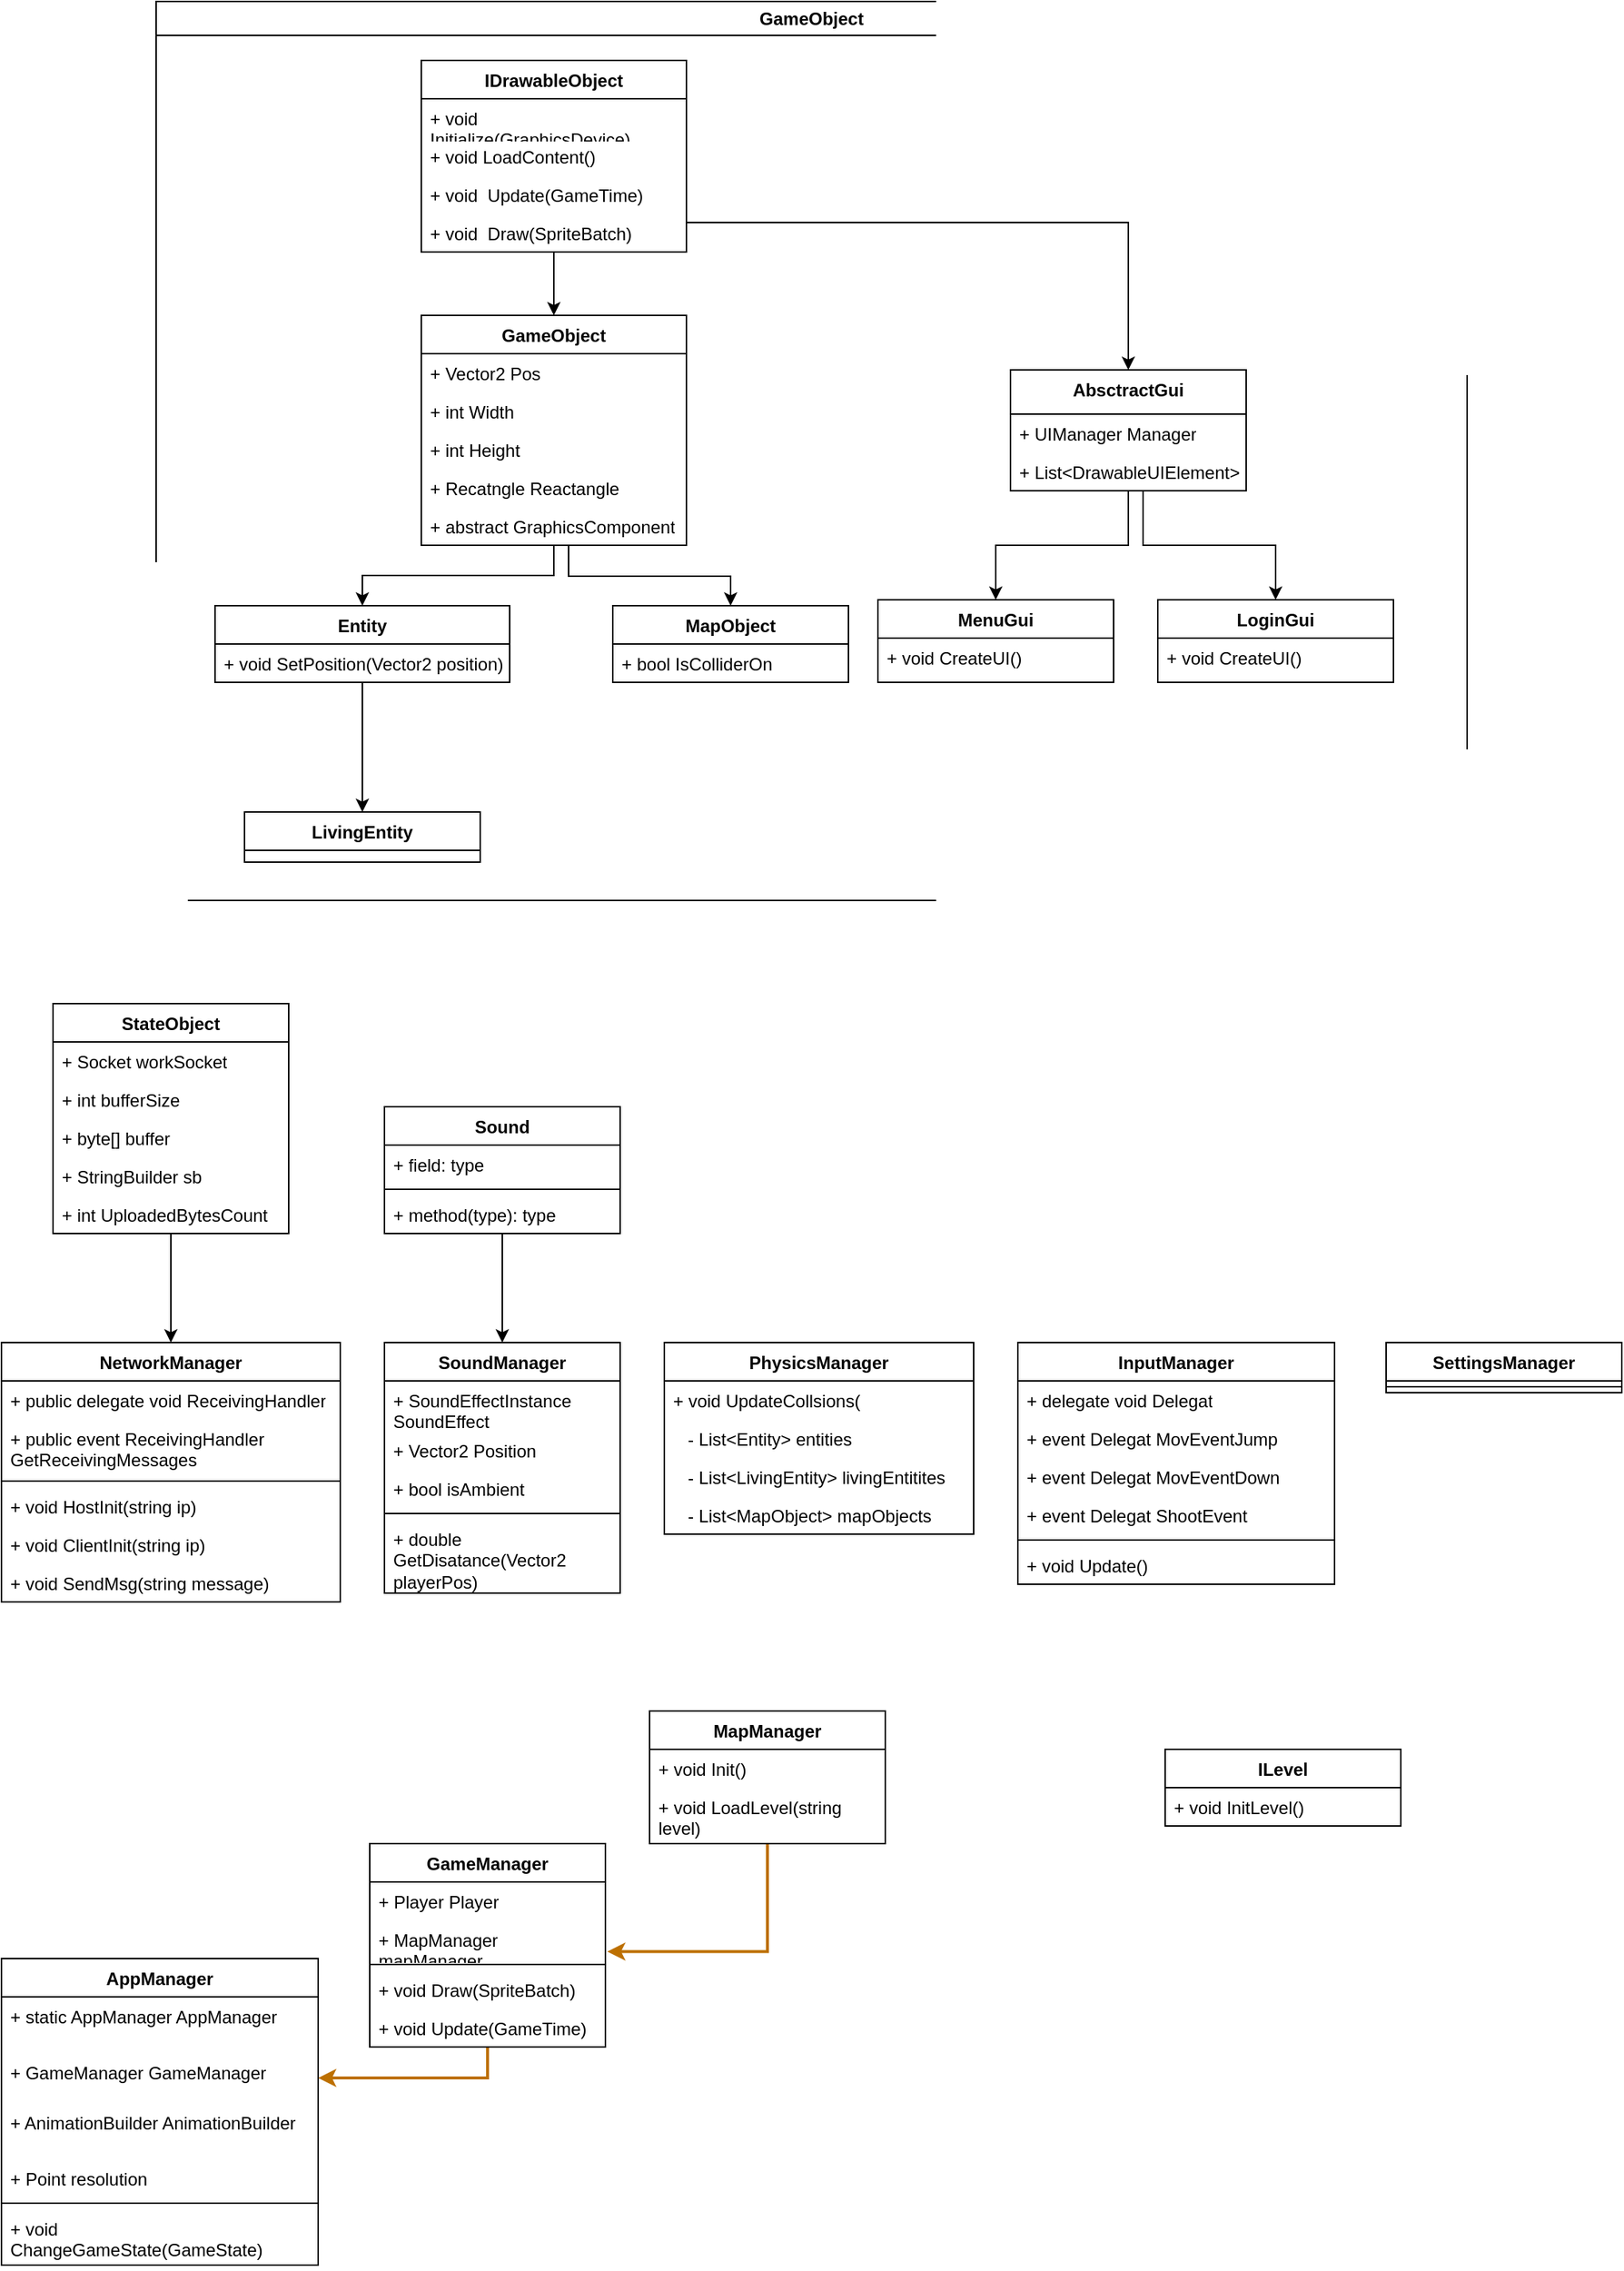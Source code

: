 <mxfile version="21.6.8" type="github">
  <diagram name="Страница — 1" id="98q6O0aFMQCR1bf1YkXJ">
    <mxGraphModel dx="1500" dy="809" grid="1" gridSize="10" guides="1" tooltips="1" connect="1" arrows="1" fold="1" page="1" pageScale="1" pageWidth="1169" pageHeight="1654" math="0" shadow="0">
      <root>
        <mxCell id="0" />
        <mxCell id="1" parent="0" />
        <mxCell id="n8sBWdLB9CzdTx279Akv-58" value="NetworkManager" style="swimlane;fontStyle=1;align=center;verticalAlign=top;childLayout=stackLayout;horizontal=1;startSize=26;horizontalStack=0;resizeParent=1;resizeParentMax=0;resizeLast=0;collapsible=1;marginBottom=0;whiteSpace=wrap;html=1;" parent="1" vertex="1">
          <mxGeometry x="35" y="940" width="230" height="176" as="geometry" />
        </mxCell>
        <mxCell id="n8sBWdLB9CzdTx279Akv-59" value="+ public delegate void ReceivingHandler" style="text;strokeColor=none;fillColor=none;align=left;verticalAlign=top;spacingLeft=4;spacingRight=4;overflow=hidden;rotatable=0;points=[[0,0.5],[1,0.5]];portConstraint=eastwest;whiteSpace=wrap;html=1;" parent="n8sBWdLB9CzdTx279Akv-58" vertex="1">
          <mxGeometry y="26" width="230" height="26" as="geometry" />
        </mxCell>
        <mxCell id="n8sBWdLB9CzdTx279Akv-112" value="+ public event ReceivingHandler GetReceivingMessages" style="text;strokeColor=none;fillColor=none;align=left;verticalAlign=top;spacingLeft=4;spacingRight=4;overflow=hidden;rotatable=0;points=[[0,0.5],[1,0.5]];portConstraint=eastwest;whiteSpace=wrap;html=1;" parent="n8sBWdLB9CzdTx279Akv-58" vertex="1">
          <mxGeometry y="52" width="230" height="38" as="geometry" />
        </mxCell>
        <mxCell id="n8sBWdLB9CzdTx279Akv-60" value="" style="line;strokeWidth=1;fillColor=none;align=left;verticalAlign=middle;spacingTop=-1;spacingLeft=3;spacingRight=3;rotatable=0;labelPosition=right;points=[];portConstraint=eastwest;strokeColor=inherit;" parent="n8sBWdLB9CzdTx279Akv-58" vertex="1">
          <mxGeometry y="90" width="230" height="8" as="geometry" />
        </mxCell>
        <mxCell id="n8sBWdLB9CzdTx279Akv-113" value="+ void HostInit(string ip)" style="text;strokeColor=none;fillColor=none;align=left;verticalAlign=top;spacingLeft=4;spacingRight=4;overflow=hidden;rotatable=0;points=[[0,0.5],[1,0.5]];portConstraint=eastwest;whiteSpace=wrap;html=1;" parent="n8sBWdLB9CzdTx279Akv-58" vertex="1">
          <mxGeometry y="98" width="230" height="26" as="geometry" />
        </mxCell>
        <mxCell id="n8sBWdLB9CzdTx279Akv-114" value="+ void ClientInit(string ip)" style="text;strokeColor=none;fillColor=none;align=left;verticalAlign=top;spacingLeft=4;spacingRight=4;overflow=hidden;rotatable=0;points=[[0,0.5],[1,0.5]];portConstraint=eastwest;whiteSpace=wrap;html=1;" parent="n8sBWdLB9CzdTx279Akv-58" vertex="1">
          <mxGeometry y="124" width="230" height="26" as="geometry" />
        </mxCell>
        <mxCell id="n8sBWdLB9CzdTx279Akv-115" value="+ void SendMsg(string message)" style="text;strokeColor=none;fillColor=none;align=left;verticalAlign=top;spacingLeft=4;spacingRight=4;overflow=hidden;rotatable=0;points=[[0,0.5],[1,0.5]];portConstraint=eastwest;whiteSpace=wrap;html=1;" parent="n8sBWdLB9CzdTx279Akv-58" vertex="1">
          <mxGeometry y="150" width="230" height="26" as="geometry" />
        </mxCell>
        <mxCell id="n8sBWdLB9CzdTx279Akv-175" style="edgeStyle=orthogonalEdgeStyle;rounded=0;orthogonalLoop=1;jettySize=auto;html=1;entryX=0.5;entryY=0;entryDx=0;entryDy=0;" parent="1" source="n8sBWdLB9CzdTx279Akv-62" target="n8sBWdLB9CzdTx279Akv-58" edge="1">
          <mxGeometry relative="1" as="geometry" />
        </mxCell>
        <mxCell id="n8sBWdLB9CzdTx279Akv-62" value="StateObject" style="swimlane;fontStyle=1;align=center;verticalAlign=top;childLayout=stackLayout;horizontal=1;startSize=26;horizontalStack=0;resizeParent=1;resizeParentMax=0;resizeLast=0;collapsible=1;marginBottom=0;whiteSpace=wrap;html=1;" parent="1" vertex="1">
          <mxGeometry x="70" y="710" width="160" height="156" as="geometry" />
        </mxCell>
        <mxCell id="n8sBWdLB9CzdTx279Akv-63" value="+ Socket workSocket" style="text;strokeColor=none;fillColor=none;align=left;verticalAlign=top;spacingLeft=4;spacingRight=4;overflow=hidden;rotatable=0;points=[[0,0.5],[1,0.5]];portConstraint=eastwest;whiteSpace=wrap;html=1;" parent="n8sBWdLB9CzdTx279Akv-62" vertex="1">
          <mxGeometry y="26" width="160" height="26" as="geometry" />
        </mxCell>
        <mxCell id="n8sBWdLB9CzdTx279Akv-166" value="+ int bufferSize" style="text;strokeColor=none;fillColor=none;align=left;verticalAlign=top;spacingLeft=4;spacingRight=4;overflow=hidden;rotatable=0;points=[[0,0.5],[1,0.5]];portConstraint=eastwest;whiteSpace=wrap;html=1;" parent="n8sBWdLB9CzdTx279Akv-62" vertex="1">
          <mxGeometry y="52" width="160" height="26" as="geometry" />
        </mxCell>
        <mxCell id="n8sBWdLB9CzdTx279Akv-167" value="+ byte[] buffer" style="text;strokeColor=none;fillColor=none;align=left;verticalAlign=top;spacingLeft=4;spacingRight=4;overflow=hidden;rotatable=0;points=[[0,0.5],[1,0.5]];portConstraint=eastwest;whiteSpace=wrap;html=1;" parent="n8sBWdLB9CzdTx279Akv-62" vertex="1">
          <mxGeometry y="78" width="160" height="26" as="geometry" />
        </mxCell>
        <mxCell id="n8sBWdLB9CzdTx279Akv-168" value="+ StringBuilder sb" style="text;strokeColor=none;fillColor=none;align=left;verticalAlign=top;spacingLeft=4;spacingRight=4;overflow=hidden;rotatable=0;points=[[0,0.5],[1,0.5]];portConstraint=eastwest;whiteSpace=wrap;html=1;" parent="n8sBWdLB9CzdTx279Akv-62" vertex="1">
          <mxGeometry y="104" width="160" height="26" as="geometry" />
        </mxCell>
        <mxCell id="n8sBWdLB9CzdTx279Akv-169" value="+ int UploadedBytesCount" style="text;strokeColor=none;fillColor=none;align=left;verticalAlign=top;spacingLeft=4;spacingRight=4;overflow=hidden;rotatable=0;points=[[0,0.5],[1,0.5]];portConstraint=eastwest;whiteSpace=wrap;html=1;" parent="n8sBWdLB9CzdTx279Akv-62" vertex="1">
          <mxGeometry y="130" width="160" height="26" as="geometry" />
        </mxCell>
        <mxCell id="n8sBWdLB9CzdTx279Akv-180" style="edgeStyle=orthogonalEdgeStyle;rounded=0;orthogonalLoop=1;jettySize=auto;html=1;entryX=0.5;entryY=0;entryDx=0;entryDy=0;" parent="1" source="n8sBWdLB9CzdTx279Akv-54" target="n8sBWdLB9CzdTx279Akv-50" edge="1">
          <mxGeometry relative="1" as="geometry" />
        </mxCell>
        <mxCell id="n8sBWdLB9CzdTx279Akv-54" value="Sound" style="swimlane;fontStyle=1;align=center;verticalAlign=top;childLayout=stackLayout;horizontal=1;startSize=26;horizontalStack=0;resizeParent=1;resizeParentMax=0;resizeLast=0;collapsible=1;marginBottom=0;whiteSpace=wrap;html=1;" parent="1" vertex="1">
          <mxGeometry x="295" y="780" width="160" height="86" as="geometry" />
        </mxCell>
        <mxCell id="n8sBWdLB9CzdTx279Akv-55" value="+ field: type" style="text;strokeColor=none;fillColor=none;align=left;verticalAlign=top;spacingLeft=4;spacingRight=4;overflow=hidden;rotatable=0;points=[[0,0.5],[1,0.5]];portConstraint=eastwest;whiteSpace=wrap;html=1;" parent="n8sBWdLB9CzdTx279Akv-54" vertex="1">
          <mxGeometry y="26" width="160" height="26" as="geometry" />
        </mxCell>
        <mxCell id="n8sBWdLB9CzdTx279Akv-56" value="" style="line;strokeWidth=1;fillColor=none;align=left;verticalAlign=middle;spacingTop=-1;spacingLeft=3;spacingRight=3;rotatable=0;labelPosition=right;points=[];portConstraint=eastwest;strokeColor=inherit;" parent="n8sBWdLB9CzdTx279Akv-54" vertex="1">
          <mxGeometry y="52" width="160" height="8" as="geometry" />
        </mxCell>
        <mxCell id="n8sBWdLB9CzdTx279Akv-57" value="+ method(type): type" style="text;strokeColor=none;fillColor=none;align=left;verticalAlign=top;spacingLeft=4;spacingRight=4;overflow=hidden;rotatable=0;points=[[0,0.5],[1,0.5]];portConstraint=eastwest;whiteSpace=wrap;html=1;" parent="n8sBWdLB9CzdTx279Akv-54" vertex="1">
          <mxGeometry y="60" width="160" height="26" as="geometry" />
        </mxCell>
        <mxCell id="n8sBWdLB9CzdTx279Akv-66" value="&lt;div&gt;InputManager&lt;/div&gt;&lt;div&gt;&lt;br&gt;&lt;/div&gt;" style="swimlane;fontStyle=1;align=center;verticalAlign=top;childLayout=stackLayout;horizontal=1;startSize=26;horizontalStack=0;resizeParent=1;resizeParentMax=0;resizeLast=0;collapsible=1;marginBottom=0;whiteSpace=wrap;html=1;" parent="1" vertex="1">
          <mxGeometry x="725" y="940" width="215" height="164" as="geometry" />
        </mxCell>
        <mxCell id="n8sBWdLB9CzdTx279Akv-67" value="+ delegate void Delegat" style="text;strokeColor=none;fillColor=none;align=left;verticalAlign=top;spacingLeft=4;spacingRight=4;overflow=hidden;rotatable=0;points=[[0,0.5],[1,0.5]];portConstraint=eastwest;whiteSpace=wrap;html=1;" parent="n8sBWdLB9CzdTx279Akv-66" vertex="1">
          <mxGeometry y="26" width="215" height="26" as="geometry" />
        </mxCell>
        <mxCell id="n8sBWdLB9CzdTx279Akv-103" value="+ event Delegat MovEventJump" style="text;strokeColor=none;fillColor=none;align=left;verticalAlign=top;spacingLeft=4;spacingRight=4;overflow=hidden;rotatable=0;points=[[0,0.5],[1,0.5]];portConstraint=eastwest;whiteSpace=wrap;html=1;" parent="n8sBWdLB9CzdTx279Akv-66" vertex="1">
          <mxGeometry y="52" width="215" height="26" as="geometry" />
        </mxCell>
        <mxCell id="n8sBWdLB9CzdTx279Akv-108" value="+ event Delegat MovEventDown" style="text;strokeColor=none;fillColor=none;align=left;verticalAlign=top;spacingLeft=4;spacingRight=4;overflow=hidden;rotatable=0;points=[[0,0.5],[1,0.5]];portConstraint=eastwest;whiteSpace=wrap;html=1;" parent="n8sBWdLB9CzdTx279Akv-66" vertex="1">
          <mxGeometry y="78" width="215" height="26" as="geometry" />
        </mxCell>
        <mxCell id="n8sBWdLB9CzdTx279Akv-109" value="+ event Delegat ShootEvent" style="text;strokeColor=none;fillColor=none;align=left;verticalAlign=top;spacingLeft=4;spacingRight=4;overflow=hidden;rotatable=0;points=[[0,0.5],[1,0.5]];portConstraint=eastwest;whiteSpace=wrap;html=1;" parent="n8sBWdLB9CzdTx279Akv-66" vertex="1">
          <mxGeometry y="104" width="215" height="26" as="geometry" />
        </mxCell>
        <mxCell id="n8sBWdLB9CzdTx279Akv-68" value="" style="line;strokeWidth=1;fillColor=none;align=left;verticalAlign=middle;spacingTop=-1;spacingLeft=3;spacingRight=3;rotatable=0;labelPosition=right;points=[];portConstraint=eastwest;strokeColor=inherit;" parent="n8sBWdLB9CzdTx279Akv-66" vertex="1">
          <mxGeometry y="130" width="215" height="8" as="geometry" />
        </mxCell>
        <mxCell id="n8sBWdLB9CzdTx279Akv-110" value="+ void Update()" style="text;strokeColor=none;fillColor=none;align=left;verticalAlign=top;spacingLeft=4;spacingRight=4;overflow=hidden;rotatable=0;points=[[0,0.5],[1,0.5]];portConstraint=eastwest;whiteSpace=wrap;html=1;" parent="n8sBWdLB9CzdTx279Akv-66" vertex="1">
          <mxGeometry y="138" width="215" height="26" as="geometry" />
        </mxCell>
        <mxCell id="n8sBWdLB9CzdTx279Akv-34" value="AppManager" style="swimlane;fontStyle=1;align=center;verticalAlign=top;childLayout=stackLayout;horizontal=1;startSize=26;horizontalStack=0;resizeParent=1;resizeParentMax=0;resizeLast=0;collapsible=1;marginBottom=0;whiteSpace=wrap;html=1;" parent="1" vertex="1">
          <mxGeometry x="35" y="1358" width="215" height="208" as="geometry" />
        </mxCell>
        <mxCell id="n8sBWdLB9CzdTx279Akv-176" value="+ static AppManager AppManager" style="text;strokeColor=none;fillColor=none;align=left;verticalAlign=top;spacingLeft=4;spacingRight=4;overflow=hidden;rotatable=0;points=[[0,0.5],[1,0.5]];portConstraint=eastwest;whiteSpace=wrap;html=1;" parent="n8sBWdLB9CzdTx279Akv-34" vertex="1">
          <mxGeometry y="26" width="215" height="38" as="geometry" />
        </mxCell>
        <mxCell id="n8sBWdLB9CzdTx279Akv-117" value="+ GameManager GameManager" style="text;strokeColor=none;fillColor=none;align=left;verticalAlign=top;spacingLeft=4;spacingRight=4;overflow=hidden;rotatable=0;points=[[0,0.5],[1,0.5]];portConstraint=eastwest;whiteSpace=wrap;html=1;" parent="n8sBWdLB9CzdTx279Akv-34" vertex="1">
          <mxGeometry y="64" width="215" height="34" as="geometry" />
        </mxCell>
        <mxCell id="n8sBWdLB9CzdTx279Akv-122" value="+ AnimationBuilder AnimationBuilder" style="text;strokeColor=none;fillColor=none;align=left;verticalAlign=top;spacingLeft=4;spacingRight=4;overflow=hidden;rotatable=0;points=[[0,0.5],[1,0.5]];portConstraint=eastwest;whiteSpace=wrap;html=1;" parent="n8sBWdLB9CzdTx279Akv-34" vertex="1">
          <mxGeometry y="98" width="215" height="38" as="geometry" />
        </mxCell>
        <mxCell id="n8sBWdLB9CzdTx279Akv-35" value="+ Point resolution" style="text;strokeColor=none;fillColor=none;align=left;verticalAlign=top;spacingLeft=4;spacingRight=4;overflow=hidden;rotatable=0;points=[[0,0.5],[1,0.5]];portConstraint=eastwest;whiteSpace=wrap;html=1;" parent="n8sBWdLB9CzdTx279Akv-34" vertex="1">
          <mxGeometry y="136" width="215" height="26" as="geometry" />
        </mxCell>
        <mxCell id="n8sBWdLB9CzdTx279Akv-36" value="" style="line;strokeWidth=1;fillColor=none;align=left;verticalAlign=middle;spacingTop=-1;spacingLeft=3;spacingRight=3;rotatable=0;labelPosition=right;points=[];portConstraint=eastwest;strokeColor=inherit;" parent="n8sBWdLB9CzdTx279Akv-34" vertex="1">
          <mxGeometry y="162" width="215" height="8" as="geometry" />
        </mxCell>
        <mxCell id="n8sBWdLB9CzdTx279Akv-123" value="+ void ChangeGameState(GameState)" style="text;strokeColor=none;fillColor=none;align=left;verticalAlign=top;spacingLeft=4;spacingRight=4;overflow=hidden;rotatable=0;points=[[0,0.5],[1,0.5]];portConstraint=eastwest;whiteSpace=wrap;html=1;" parent="n8sBWdLB9CzdTx279Akv-34" vertex="1">
          <mxGeometry y="170" width="215" height="38" as="geometry" />
        </mxCell>
        <mxCell id="n8sBWdLB9CzdTx279Akv-181" style="edgeStyle=orthogonalEdgeStyle;rounded=0;orthogonalLoop=1;jettySize=auto;html=1;fillColor=#f0a30a;strokeColor=#BD7000;strokeWidth=2;" parent="1" source="n8sBWdLB9CzdTx279Akv-38" target="n8sBWdLB9CzdTx279Akv-117" edge="1">
          <mxGeometry relative="1" as="geometry" />
        </mxCell>
        <mxCell id="n8sBWdLB9CzdTx279Akv-38" value="GameManager" style="swimlane;fontStyle=1;align=center;verticalAlign=top;childLayout=stackLayout;horizontal=1;startSize=26;horizontalStack=0;resizeParent=1;resizeParentMax=0;resizeLast=0;collapsible=1;marginBottom=0;whiteSpace=wrap;html=1;" parent="1" vertex="1">
          <mxGeometry x="285" y="1280" width="160" height="138" as="geometry" />
        </mxCell>
        <mxCell id="n8sBWdLB9CzdTx279Akv-41" value="+ Player Player" style="text;strokeColor=none;fillColor=none;align=left;verticalAlign=top;spacingLeft=4;spacingRight=4;overflow=hidden;rotatable=0;points=[[0,0.5],[1,0.5]];portConstraint=eastwest;whiteSpace=wrap;html=1;" parent="n8sBWdLB9CzdTx279Akv-38" vertex="1">
          <mxGeometry y="26" width="160" height="26" as="geometry" />
        </mxCell>
        <mxCell id="n8sBWdLB9CzdTx279Akv-39" value="+ MapManager mapManager" style="text;strokeColor=none;fillColor=none;align=left;verticalAlign=top;spacingLeft=4;spacingRight=4;overflow=hidden;rotatable=0;points=[[0,0.5],[1,0.5]];portConstraint=eastwest;whiteSpace=wrap;html=1;" parent="n8sBWdLB9CzdTx279Akv-38" vertex="1">
          <mxGeometry y="52" width="160" height="26" as="geometry" />
        </mxCell>
        <mxCell id="n8sBWdLB9CzdTx279Akv-40" value="" style="line;strokeWidth=1;fillColor=none;align=left;verticalAlign=middle;spacingTop=-1;spacingLeft=3;spacingRight=3;rotatable=0;labelPosition=right;points=[];portConstraint=eastwest;strokeColor=inherit;" parent="n8sBWdLB9CzdTx279Akv-38" vertex="1">
          <mxGeometry y="78" width="160" height="8" as="geometry" />
        </mxCell>
        <mxCell id="n8sBWdLB9CzdTx279Akv-129" value="+ void Draw(SpriteBatch)" style="text;strokeColor=none;fillColor=none;align=left;verticalAlign=top;spacingLeft=4;spacingRight=4;overflow=hidden;rotatable=0;points=[[0,0.5],[1,0.5]];portConstraint=eastwest;whiteSpace=wrap;html=1;" parent="n8sBWdLB9CzdTx279Akv-38" vertex="1">
          <mxGeometry y="86" width="160" height="26" as="geometry" />
        </mxCell>
        <mxCell id="n8sBWdLB9CzdTx279Akv-135" value="+ void Update(GameTime)" style="text;strokeColor=none;fillColor=none;align=left;verticalAlign=top;spacingLeft=4;spacingRight=4;overflow=hidden;rotatable=0;points=[[0,0.5],[1,0.5]];portConstraint=eastwest;whiteSpace=wrap;html=1;" parent="n8sBWdLB9CzdTx279Akv-38" vertex="1">
          <mxGeometry y="112" width="160" height="26" as="geometry" />
        </mxCell>
        <mxCell id="n8sBWdLB9CzdTx279Akv-182" style="edgeStyle=orthogonalEdgeStyle;rounded=0;orthogonalLoop=1;jettySize=auto;html=1;entryX=1.008;entryY=0.816;entryDx=0;entryDy=0;entryPerimeter=0;strokeWidth=2;fillColor=#f0a30a;strokeColor=#BD7000;" parent="1" source="n8sBWdLB9CzdTx279Akv-42" target="n8sBWdLB9CzdTx279Akv-39" edge="1">
          <mxGeometry relative="1" as="geometry" />
        </mxCell>
        <mxCell id="n8sBWdLB9CzdTx279Akv-42" value="MapManager" style="swimlane;fontStyle=1;align=center;verticalAlign=top;childLayout=stackLayout;horizontal=1;startSize=26;horizontalStack=0;resizeParent=1;resizeParentMax=0;resizeLast=0;collapsible=1;marginBottom=0;whiteSpace=wrap;html=1;" parent="1" vertex="1">
          <mxGeometry x="475" y="1190" width="160" height="90" as="geometry" />
        </mxCell>
        <mxCell id="n8sBWdLB9CzdTx279Akv-45" value="+ void Init()" style="text;strokeColor=none;fillColor=none;align=left;verticalAlign=top;spacingLeft=4;spacingRight=4;overflow=hidden;rotatable=0;points=[[0,0.5],[1,0.5]];portConstraint=eastwest;whiteSpace=wrap;html=1;" parent="n8sBWdLB9CzdTx279Akv-42" vertex="1">
          <mxGeometry y="26" width="160" height="26" as="geometry" />
        </mxCell>
        <mxCell id="n8sBWdLB9CzdTx279Akv-139" value="+ void LoadLevel(string level)" style="text;strokeColor=none;fillColor=none;align=left;verticalAlign=top;spacingLeft=4;spacingRight=4;overflow=hidden;rotatable=0;points=[[0,0.5],[1,0.5]];portConstraint=eastwest;whiteSpace=wrap;html=1;" parent="n8sBWdLB9CzdTx279Akv-42" vertex="1">
          <mxGeometry y="52" width="160" height="38" as="geometry" />
        </mxCell>
        <mxCell id="n8sBWdLB9CzdTx279Akv-46" value="&lt;div&gt;PhysicsManager&lt;br&gt;&lt;/div&gt;" style="swimlane;fontStyle=1;align=center;verticalAlign=top;childLayout=stackLayout;horizontal=1;startSize=26;horizontalStack=0;resizeParent=1;resizeParentMax=0;resizeLast=0;collapsible=1;marginBottom=0;whiteSpace=wrap;html=1;" parent="1" vertex="1">
          <mxGeometry x="485" y="940" width="210" height="130" as="geometry" />
        </mxCell>
        <mxCell id="n8sBWdLB9CzdTx279Akv-47" value="&lt;div&gt;+ void UpdateCollsions(&lt;/div&gt;" style="text;strokeColor=none;fillColor=none;align=left;verticalAlign=top;spacingLeft=4;spacingRight=4;overflow=hidden;rotatable=0;points=[[0,0.5],[1,0.5]];portConstraint=eastwest;whiteSpace=wrap;html=1;" parent="n8sBWdLB9CzdTx279Akv-46" vertex="1">
          <mxGeometry y="26" width="210" height="26" as="geometry" />
        </mxCell>
        <mxCell id="n8sBWdLB9CzdTx279Akv-153" value="&amp;nbsp;&amp;nbsp; - List&amp;lt;Entity&amp;gt; entities" style="text;strokeColor=none;fillColor=none;align=left;verticalAlign=top;spacingLeft=4;spacingRight=4;overflow=hidden;rotatable=0;points=[[0,0.5],[1,0.5]];portConstraint=eastwest;whiteSpace=wrap;html=1;" parent="n8sBWdLB9CzdTx279Akv-46" vertex="1">
          <mxGeometry y="52" width="210" height="26" as="geometry" />
        </mxCell>
        <mxCell id="n8sBWdLB9CzdTx279Akv-157" value="&amp;nbsp;&amp;nbsp; - List&amp;lt;LivingEntity&amp;gt; livingEntitites" style="text;strokeColor=none;fillColor=none;align=left;verticalAlign=top;spacingLeft=4;spacingRight=4;overflow=hidden;rotatable=0;points=[[0,0.5],[1,0.5]];portConstraint=eastwest;whiteSpace=wrap;html=1;" parent="n8sBWdLB9CzdTx279Akv-46" vertex="1">
          <mxGeometry y="78" width="210" height="26" as="geometry" />
        </mxCell>
        <mxCell id="n8sBWdLB9CzdTx279Akv-158" value="&amp;nbsp;&amp;nbsp; - List&amp;lt;MapObject&amp;gt; mapObjects" style="text;strokeColor=none;fillColor=none;align=left;verticalAlign=top;spacingLeft=4;spacingRight=4;overflow=hidden;rotatable=0;points=[[0,0.5],[1,0.5]];portConstraint=eastwest;whiteSpace=wrap;html=1;" parent="n8sBWdLB9CzdTx279Akv-46" vertex="1">
          <mxGeometry y="104" width="210" height="26" as="geometry" />
        </mxCell>
        <mxCell id="n8sBWdLB9CzdTx279Akv-159" value="SettingsManager" style="swimlane;fontStyle=1;align=center;verticalAlign=top;childLayout=stackLayout;horizontal=1;startSize=26;horizontalStack=0;resizeParent=1;resizeParentMax=0;resizeLast=0;collapsible=1;marginBottom=0;whiteSpace=wrap;html=1;" parent="1" vertex="1">
          <mxGeometry x="975" y="940" width="160" height="34" as="geometry" />
        </mxCell>
        <mxCell id="n8sBWdLB9CzdTx279Akv-161" value="" style="line;strokeWidth=1;fillColor=none;align=left;verticalAlign=middle;spacingTop=-1;spacingLeft=3;spacingRight=3;rotatable=0;labelPosition=right;points=[];portConstraint=eastwest;strokeColor=inherit;" parent="n8sBWdLB9CzdTx279Akv-159" vertex="1">
          <mxGeometry y="26" width="160" height="8" as="geometry" />
        </mxCell>
        <mxCell id="n8sBWdLB9CzdTx279Akv-50" value="SoundManager" style="swimlane;fontStyle=1;align=center;verticalAlign=top;childLayout=stackLayout;horizontal=1;startSize=26;horizontalStack=0;resizeParent=1;resizeParentMax=0;resizeLast=0;collapsible=1;marginBottom=0;whiteSpace=wrap;html=1;" parent="1" vertex="1">
          <mxGeometry x="295" y="940" width="160" height="170" as="geometry" />
        </mxCell>
        <mxCell id="n8sBWdLB9CzdTx279Akv-51" value="+ SoundEffectInstance SoundEffect" style="text;strokeColor=none;fillColor=none;align=left;verticalAlign=top;spacingLeft=4;spacingRight=4;overflow=hidden;rotatable=0;points=[[0,0.5],[1,0.5]];portConstraint=eastwest;whiteSpace=wrap;html=1;" parent="n8sBWdLB9CzdTx279Akv-50" vertex="1">
          <mxGeometry y="26" width="160" height="34" as="geometry" />
        </mxCell>
        <mxCell id="n8sBWdLB9CzdTx279Akv-53" value="+ Vector2 Position" style="text;strokeColor=none;fillColor=none;align=left;verticalAlign=top;spacingLeft=4;spacingRight=4;overflow=hidden;rotatable=0;points=[[0,0.5],[1,0.5]];portConstraint=eastwest;whiteSpace=wrap;html=1;" parent="n8sBWdLB9CzdTx279Akv-50" vertex="1">
          <mxGeometry y="60" width="160" height="26" as="geometry" />
        </mxCell>
        <mxCell id="n8sBWdLB9CzdTx279Akv-163" value="+ bool isAmbient" style="text;strokeColor=none;fillColor=none;align=left;verticalAlign=top;spacingLeft=4;spacingRight=4;overflow=hidden;rotatable=0;points=[[0,0.5],[1,0.5]];portConstraint=eastwest;whiteSpace=wrap;html=1;" parent="n8sBWdLB9CzdTx279Akv-50" vertex="1">
          <mxGeometry y="86" width="160" height="26" as="geometry" />
        </mxCell>
        <mxCell id="n8sBWdLB9CzdTx279Akv-52" value="" style="line;strokeWidth=1;fillColor=none;align=left;verticalAlign=middle;spacingTop=-1;spacingLeft=3;spacingRight=3;rotatable=0;labelPosition=right;points=[];portConstraint=eastwest;strokeColor=inherit;" parent="n8sBWdLB9CzdTx279Akv-50" vertex="1">
          <mxGeometry y="112" width="160" height="8" as="geometry" />
        </mxCell>
        <mxCell id="n8sBWdLB9CzdTx279Akv-164" value="+ double GetDisatance(Vector2 playerPos)" style="text;strokeColor=none;fillColor=none;align=left;verticalAlign=top;spacingLeft=4;spacingRight=4;overflow=hidden;rotatable=0;points=[[0,0.5],[1,0.5]];portConstraint=eastwest;whiteSpace=wrap;html=1;" parent="n8sBWdLB9CzdTx279Akv-50" vertex="1">
          <mxGeometry y="120" width="160" height="50" as="geometry" />
        </mxCell>
        <mxCell id="V0OTZniMrJclzjrh9o6q-1" value="ILevel" style="swimlane;fontStyle=1;align=center;verticalAlign=top;childLayout=stackLayout;horizontal=1;startSize=26;horizontalStack=0;resizeParent=1;resizeParentMax=0;resizeLast=0;collapsible=1;marginBottom=0;whiteSpace=wrap;html=1;" vertex="1" parent="1">
          <mxGeometry x="825" y="1216" width="160" height="52" as="geometry" />
        </mxCell>
        <mxCell id="V0OTZniMrJclzjrh9o6q-4" value="+ void InitLevel()" style="text;strokeColor=none;fillColor=none;align=left;verticalAlign=top;spacingLeft=4;spacingRight=4;overflow=hidden;rotatable=0;points=[[0,0.5],[1,0.5]];portConstraint=eastwest;whiteSpace=wrap;html=1;" vertex="1" parent="V0OTZniMrJclzjrh9o6q-1">
          <mxGeometry y="26" width="160" height="26" as="geometry" />
        </mxCell>
        <mxCell id="V0OTZniMrJclzjrh9o6q-5" value="GameObject" style="swimlane;whiteSpace=wrap;html=1;" vertex="1" parent="1">
          <mxGeometry x="140" y="30" width="890" height="610" as="geometry" />
        </mxCell>
        <mxCell id="n8sBWdLB9CzdTx279Akv-1" value="GameObject" style="swimlane;fontStyle=1;align=center;verticalAlign=top;childLayout=stackLayout;horizontal=1;startSize=26;horizontalStack=0;resizeParent=1;resizeParentMax=0;resizeLast=0;collapsible=1;marginBottom=0;whiteSpace=wrap;html=1;" parent="V0OTZniMrJclzjrh9o6q-5" vertex="1">
          <mxGeometry x="180" y="213" width="180" height="156" as="geometry" />
        </mxCell>
        <mxCell id="n8sBWdLB9CzdTx279Akv-2" value="+ Vector2 Pos" style="text;strokeColor=none;fillColor=none;align=left;verticalAlign=top;spacingLeft=4;spacingRight=4;overflow=hidden;rotatable=0;points=[[0,0.5],[1,0.5]];portConstraint=eastwest;whiteSpace=wrap;html=1;" parent="n8sBWdLB9CzdTx279Akv-1" vertex="1">
          <mxGeometry y="26" width="180" height="26" as="geometry" />
        </mxCell>
        <mxCell id="n8sBWdLB9CzdTx279Akv-95" value="+ int Width" style="text;strokeColor=none;fillColor=none;align=left;verticalAlign=top;spacingLeft=4;spacingRight=4;overflow=hidden;rotatable=0;points=[[0,0.5],[1,0.5]];portConstraint=eastwest;whiteSpace=wrap;html=1;" parent="n8sBWdLB9CzdTx279Akv-1" vertex="1">
          <mxGeometry y="52" width="180" height="26" as="geometry" />
        </mxCell>
        <mxCell id="n8sBWdLB9CzdTx279Akv-96" value="+ int Height" style="text;strokeColor=none;fillColor=none;align=left;verticalAlign=top;spacingLeft=4;spacingRight=4;overflow=hidden;rotatable=0;points=[[0,0.5],[1,0.5]];portConstraint=eastwest;whiteSpace=wrap;html=1;" parent="n8sBWdLB9CzdTx279Akv-1" vertex="1">
          <mxGeometry y="78" width="180" height="26" as="geometry" />
        </mxCell>
        <mxCell id="n8sBWdLB9CzdTx279Akv-97" value="+ Recatngle Reactangle" style="text;strokeColor=none;fillColor=none;align=left;verticalAlign=top;spacingLeft=4;spacingRight=4;overflow=hidden;rotatable=0;points=[[0,0.5],[1,0.5]];portConstraint=eastwest;whiteSpace=wrap;html=1;" parent="n8sBWdLB9CzdTx279Akv-1" vertex="1">
          <mxGeometry y="104" width="180" height="26" as="geometry" />
        </mxCell>
        <mxCell id="n8sBWdLB9CzdTx279Akv-98" value="+ abstract GraphicsComponent" style="text;strokeColor=none;fillColor=none;align=left;verticalAlign=top;spacingLeft=4;spacingRight=4;overflow=hidden;rotatable=0;points=[[0,0.5],[1,0.5]];portConstraint=eastwest;whiteSpace=wrap;html=1;" parent="n8sBWdLB9CzdTx279Akv-1" vertex="1">
          <mxGeometry y="130" width="180" height="26" as="geometry" />
        </mxCell>
        <mxCell id="n8sBWdLB9CzdTx279Akv-16" style="edgeStyle=orthogonalEdgeStyle;rounded=0;orthogonalLoop=1;jettySize=auto;html=1;entryX=0.5;entryY=0;entryDx=0;entryDy=0;" parent="V0OTZniMrJclzjrh9o6q-5" source="n8sBWdLB9CzdTx279Akv-9" target="n8sBWdLB9CzdTx279Akv-1" edge="1">
          <mxGeometry relative="1" as="geometry" />
        </mxCell>
        <mxCell id="n8sBWdLB9CzdTx279Akv-9" value="IDrawableObject" style="swimlane;fontStyle=1;align=center;verticalAlign=top;childLayout=stackLayout;horizontal=1;startSize=26;horizontalStack=0;resizeParent=1;resizeParentMax=0;resizeLast=0;collapsible=1;marginBottom=0;whiteSpace=wrap;html=1;" parent="V0OTZniMrJclzjrh9o6q-5" vertex="1">
          <mxGeometry x="180" y="40" width="180" height="130" as="geometry" />
        </mxCell>
        <mxCell id="n8sBWdLB9CzdTx279Akv-12" value="+ void Initialize(GraphicsDevice)" style="text;strokeColor=none;fillColor=none;align=left;verticalAlign=top;spacingLeft=4;spacingRight=4;overflow=hidden;rotatable=0;points=[[0,0.5],[1,0.5]];portConstraint=eastwest;whiteSpace=wrap;html=1;" parent="n8sBWdLB9CzdTx279Akv-9" vertex="1">
          <mxGeometry y="26" width="180" height="26" as="geometry" />
        </mxCell>
        <mxCell id="n8sBWdLB9CzdTx279Akv-91" value="+ void LoadContent()" style="text;strokeColor=none;fillColor=none;align=left;verticalAlign=top;spacingLeft=4;spacingRight=4;overflow=hidden;rotatable=0;points=[[0,0.5],[1,0.5]];portConstraint=eastwest;whiteSpace=wrap;html=1;" parent="n8sBWdLB9CzdTx279Akv-9" vertex="1">
          <mxGeometry y="52" width="180" height="26" as="geometry" />
        </mxCell>
        <mxCell id="n8sBWdLB9CzdTx279Akv-92" value="+ void&amp;nbsp; Update(GameTime)" style="text;strokeColor=none;fillColor=none;align=left;verticalAlign=top;spacingLeft=4;spacingRight=4;overflow=hidden;rotatable=0;points=[[0,0.5],[1,0.5]];portConstraint=eastwest;whiteSpace=wrap;html=1;" parent="n8sBWdLB9CzdTx279Akv-9" vertex="1">
          <mxGeometry y="78" width="180" height="26" as="geometry" />
        </mxCell>
        <mxCell id="n8sBWdLB9CzdTx279Akv-93" value="+ void&amp;nbsp; Draw(SpriteBatch)" style="text;strokeColor=none;fillColor=none;align=left;verticalAlign=top;spacingLeft=4;spacingRight=4;overflow=hidden;rotatable=0;points=[[0,0.5],[1,0.5]];portConstraint=eastwest;whiteSpace=wrap;html=1;" parent="n8sBWdLB9CzdTx279Akv-9" vertex="1">
          <mxGeometry y="104" width="180" height="26" as="geometry" />
        </mxCell>
        <mxCell id="n8sBWdLB9CzdTx279Akv-17" value="Entity" style="swimlane;fontStyle=1;align=center;verticalAlign=top;childLayout=stackLayout;horizontal=1;startSize=26;horizontalStack=0;resizeParent=1;resizeParentMax=0;resizeLast=0;collapsible=1;marginBottom=0;whiteSpace=wrap;html=1;" parent="V0OTZniMrJclzjrh9o6q-5" vertex="1">
          <mxGeometry x="40" y="410" width="200" height="52" as="geometry" />
        </mxCell>
        <mxCell id="n8sBWdLB9CzdTx279Akv-20" value="+ void SetPosition(Vector2 position)" style="text;strokeColor=none;fillColor=none;align=left;verticalAlign=top;spacingLeft=4;spacingRight=4;overflow=hidden;rotatable=0;points=[[0,0.5],[1,0.5]];portConstraint=eastwest;whiteSpace=wrap;html=1;" parent="n8sBWdLB9CzdTx279Akv-17" vertex="1">
          <mxGeometry y="26" width="200" height="26" as="geometry" />
        </mxCell>
        <mxCell id="n8sBWdLB9CzdTx279Akv-22" style="edgeStyle=orthogonalEdgeStyle;rounded=0;orthogonalLoop=1;jettySize=auto;html=1;entryX=0.5;entryY=0;entryDx=0;entryDy=0;" parent="V0OTZniMrJclzjrh9o6q-5" source="n8sBWdLB9CzdTx279Akv-1" target="n8sBWdLB9CzdTx279Akv-17" edge="1">
          <mxGeometry relative="1" as="geometry" />
        </mxCell>
        <mxCell id="n8sBWdLB9CzdTx279Akv-23" value="LivingEntity" style="swimlane;fontStyle=1;align=center;verticalAlign=top;childLayout=stackLayout;horizontal=1;startSize=26;horizontalStack=0;resizeParent=1;resizeParentMax=0;resizeLast=0;collapsible=1;marginBottom=0;whiteSpace=wrap;html=1;" parent="V0OTZniMrJclzjrh9o6q-5" vertex="1">
          <mxGeometry x="60" y="550" width="160" height="34" as="geometry" />
        </mxCell>
        <mxCell id="n8sBWdLB9CzdTx279Akv-187" style="edgeStyle=orthogonalEdgeStyle;rounded=0;orthogonalLoop=1;jettySize=auto;html=1;" parent="V0OTZniMrJclzjrh9o6q-5" source="n8sBWdLB9CzdTx279Akv-17" target="n8sBWdLB9CzdTx279Akv-23" edge="1">
          <mxGeometry relative="1" as="geometry" />
        </mxCell>
        <mxCell id="n8sBWdLB9CzdTx279Akv-29" value="MapObject" style="swimlane;fontStyle=1;align=center;verticalAlign=top;childLayout=stackLayout;horizontal=1;startSize=26;horizontalStack=0;resizeParent=1;resizeParentMax=0;resizeLast=0;collapsible=1;marginBottom=0;whiteSpace=wrap;html=1;" parent="V0OTZniMrJclzjrh9o6q-5" vertex="1">
          <mxGeometry x="310" y="410" width="160" height="52" as="geometry" />
        </mxCell>
        <mxCell id="n8sBWdLB9CzdTx279Akv-30" value="+ bool IsColliderOn" style="text;strokeColor=none;fillColor=none;align=left;verticalAlign=top;spacingLeft=4;spacingRight=4;overflow=hidden;rotatable=0;points=[[0,0.5],[1,0.5]];portConstraint=eastwest;whiteSpace=wrap;html=1;" parent="n8sBWdLB9CzdTx279Akv-29" vertex="1">
          <mxGeometry y="26" width="160" height="26" as="geometry" />
        </mxCell>
        <mxCell id="n8sBWdLB9CzdTx279Akv-33" style="edgeStyle=orthogonalEdgeStyle;rounded=0;orthogonalLoop=1;jettySize=auto;html=1;entryX=0.5;entryY=0;entryDx=0;entryDy=0;" parent="V0OTZniMrJclzjrh9o6q-5" source="n8sBWdLB9CzdTx279Akv-1" target="n8sBWdLB9CzdTx279Akv-29" edge="1">
          <mxGeometry relative="1" as="geometry">
            <Array as="points">
              <mxPoint x="280" y="390" />
              <mxPoint x="390" y="390" />
            </Array>
          </mxGeometry>
        </mxCell>
        <mxCell id="n8sBWdLB9CzdTx279Akv-76" value="AbsctractGui" style="swimlane;fontStyle=1;align=center;verticalAlign=top;childLayout=stackLayout;horizontal=1;startSize=30;horizontalStack=0;resizeParent=1;resizeParentMax=0;resizeLast=0;collapsible=1;marginBottom=0;whiteSpace=wrap;html=1;" parent="V0OTZniMrJclzjrh9o6q-5" vertex="1">
          <mxGeometry x="580" y="250" width="160" height="82" as="geometry" />
        </mxCell>
        <mxCell id="n8sBWdLB9CzdTx279Akv-77" value="&lt;div&gt;+ UIManager Manager&lt;/div&gt;" style="text;strokeColor=none;fillColor=none;align=left;verticalAlign=top;spacingLeft=4;spacingRight=4;overflow=hidden;rotatable=0;points=[[0,0.5],[1,0.5]];portConstraint=eastwest;whiteSpace=wrap;html=1;" parent="n8sBWdLB9CzdTx279Akv-76" vertex="1">
          <mxGeometry y="30" width="160" height="26" as="geometry" />
        </mxCell>
        <mxCell id="n8sBWdLB9CzdTx279Akv-90" value="&lt;div&gt;+ List&amp;lt;DrawableUIElement&amp;gt;&lt;/div&gt;" style="text;strokeColor=none;fillColor=none;align=left;verticalAlign=top;spacingLeft=4;spacingRight=4;overflow=hidden;rotatable=0;points=[[0,0.5],[1,0.5]];portConstraint=eastwest;whiteSpace=wrap;html=1;" parent="n8sBWdLB9CzdTx279Akv-76" vertex="1">
          <mxGeometry y="56" width="160" height="26" as="geometry" />
        </mxCell>
        <mxCell id="n8sBWdLB9CzdTx279Akv-80" style="edgeStyle=orthogonalEdgeStyle;rounded=0;orthogonalLoop=1;jettySize=auto;html=1;" parent="V0OTZniMrJclzjrh9o6q-5" source="n8sBWdLB9CzdTx279Akv-9" target="n8sBWdLB9CzdTx279Akv-76" edge="1">
          <mxGeometry relative="1" as="geometry">
            <Array as="points">
              <mxPoint x="270" y="150" />
              <mxPoint x="660" y="150" />
            </Array>
          </mxGeometry>
        </mxCell>
        <mxCell id="n8sBWdLB9CzdTx279Akv-81" value="MenuGui" style="swimlane;fontStyle=1;align=center;verticalAlign=top;childLayout=stackLayout;horizontal=1;startSize=26;horizontalStack=0;resizeParent=1;resizeParentMax=0;resizeLast=0;collapsible=1;marginBottom=0;whiteSpace=wrap;html=1;" parent="V0OTZniMrJclzjrh9o6q-5" vertex="1">
          <mxGeometry x="490" y="406" width="160" height="56" as="geometry" />
        </mxCell>
        <mxCell id="n8sBWdLB9CzdTx279Akv-84" value="+ void CreateUI()" style="text;strokeColor=none;fillColor=none;align=left;verticalAlign=top;spacingLeft=4;spacingRight=4;overflow=hidden;rotatable=0;points=[[0,0.5],[1,0.5]];portConstraint=eastwest;whiteSpace=wrap;html=1;" parent="n8sBWdLB9CzdTx279Akv-81" vertex="1">
          <mxGeometry y="26" width="160" height="30" as="geometry" />
        </mxCell>
        <mxCell id="n8sBWdLB9CzdTx279Akv-85" style="edgeStyle=orthogonalEdgeStyle;rounded=0;orthogonalLoop=1;jettySize=auto;html=1;entryX=0.5;entryY=0;entryDx=0;entryDy=0;" parent="V0OTZniMrJclzjrh9o6q-5" source="n8sBWdLB9CzdTx279Akv-76" target="n8sBWdLB9CzdTx279Akv-81" edge="1">
          <mxGeometry relative="1" as="geometry" />
        </mxCell>
        <mxCell id="n8sBWdLB9CzdTx279Akv-189" value="LoginGui" style="swimlane;fontStyle=1;align=center;verticalAlign=top;childLayout=stackLayout;horizontal=1;startSize=26;horizontalStack=0;resizeParent=1;resizeParentMax=0;resizeLast=0;collapsible=1;marginBottom=0;whiteSpace=wrap;html=1;" parent="V0OTZniMrJclzjrh9o6q-5" vertex="1">
          <mxGeometry x="680" y="406" width="160" height="56" as="geometry" />
        </mxCell>
        <mxCell id="n8sBWdLB9CzdTx279Akv-190" value="+ void CreateUI()" style="text;strokeColor=none;fillColor=none;align=left;verticalAlign=top;spacingLeft=4;spacingRight=4;overflow=hidden;rotatable=0;points=[[0,0.5],[1,0.5]];portConstraint=eastwest;whiteSpace=wrap;html=1;" parent="n8sBWdLB9CzdTx279Akv-189" vertex="1">
          <mxGeometry y="26" width="160" height="30" as="geometry" />
        </mxCell>
        <mxCell id="n8sBWdLB9CzdTx279Akv-191" style="edgeStyle=orthogonalEdgeStyle;rounded=0;orthogonalLoop=1;jettySize=auto;html=1;entryX=0.5;entryY=0;entryDx=0;entryDy=0;" parent="V0OTZniMrJclzjrh9o6q-5" source="n8sBWdLB9CzdTx279Akv-76" target="n8sBWdLB9CzdTx279Akv-189" edge="1">
          <mxGeometry relative="1" as="geometry">
            <Array as="points">
              <mxPoint x="670" y="369" />
              <mxPoint x="760" y="369" />
            </Array>
          </mxGeometry>
        </mxCell>
      </root>
    </mxGraphModel>
  </diagram>
</mxfile>
